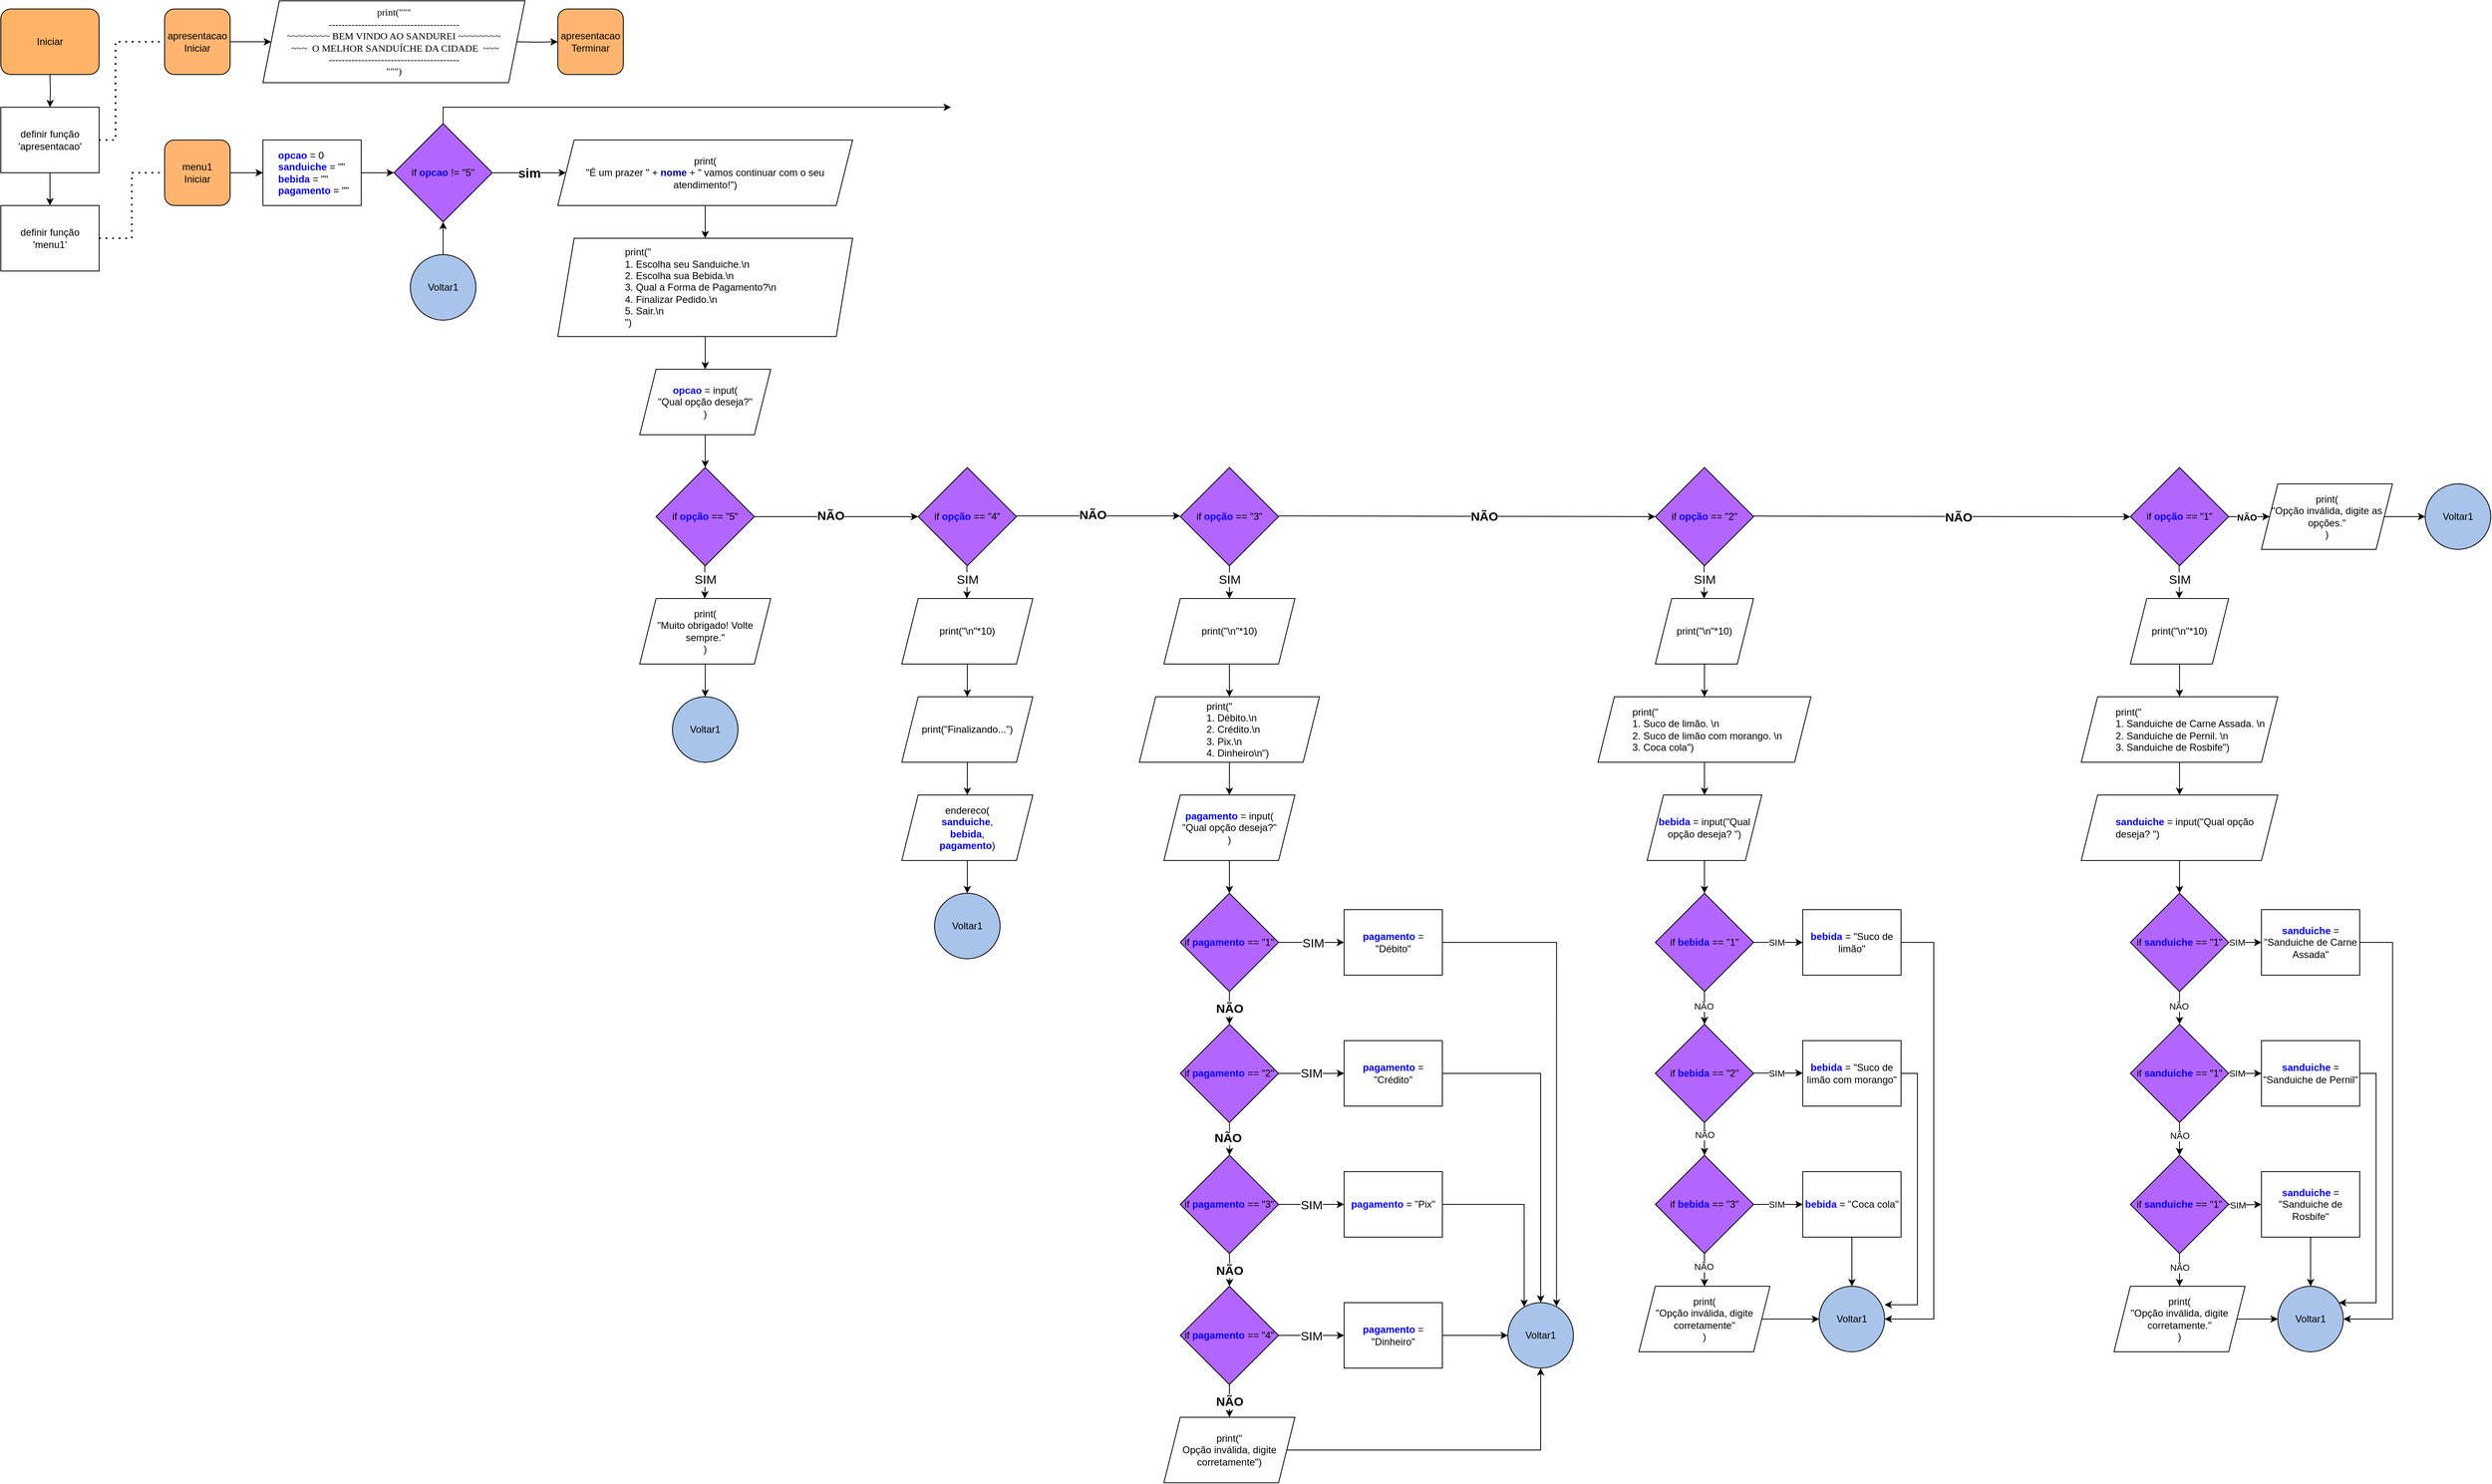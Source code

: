 <mxfile version="21.8.1" type="github">
  <diagram name="Página-1" id="Ty_5jwe1dmtdeJB90TqP">
    <mxGraphModel dx="563" dy="366" grid="1" gridSize="10" guides="1" tooltips="1" connect="1" arrows="1" fold="1" page="1" pageScale="1" pageWidth="827" pageHeight="1169" math="0" shadow="0">
      <root>
        <mxCell id="0" />
        <mxCell id="1" parent="0" />
        <mxCell id="QidJTkGzFkj9kZsT0gb2-4" style="edgeStyle=orthogonalEdgeStyle;rounded=0;orthogonalLoop=1;jettySize=auto;html=1;entryX=0.5;entryY=0;entryDx=0;entryDy=0;" parent="1" edge="1">
          <mxGeometry relative="1" as="geometry">
            <mxPoint x="140" y="120" as="sourcePoint" />
            <mxPoint x="140" y="160.0" as="targetPoint" />
          </mxGeometry>
        </mxCell>
        <mxCell id="QidJTkGzFkj9kZsT0gb2-6" value="Iniciar" style="rounded=1;whiteSpace=wrap;html=1;fillColor=#FFB366;" parent="1" vertex="1">
          <mxGeometry x="80" y="40" width="120" height="80" as="geometry" />
        </mxCell>
        <mxCell id="QidJTkGzFkj9kZsT0gb2-11" value="" style="edgeStyle=orthogonalEdgeStyle;rounded=0;orthogonalLoop=1;jettySize=auto;html=1;" parent="1" source="QidJTkGzFkj9kZsT0gb2-7" edge="1">
          <mxGeometry relative="1" as="geometry">
            <mxPoint x="140" y="280" as="targetPoint" />
          </mxGeometry>
        </mxCell>
        <mxCell id="QidJTkGzFkj9kZsT0gb2-7" value="&lt;div&gt;definir função&lt;/div&gt;&lt;div&gt;&#39;apresentacao&#39;&lt;br&gt;&lt;/div&gt;" style="rounded=0;whiteSpace=wrap;html=1;" parent="1" vertex="1">
          <mxGeometry x="80" y="160" width="120" height="80" as="geometry" />
        </mxCell>
        <mxCell id="QidJTkGzFkj9kZsT0gb2-15" value="" style="edgeStyle=orthogonalEdgeStyle;rounded=0;orthogonalLoop=1;jettySize=auto;html=1;entryX=0;entryY=0.5;entryDx=0;entryDy=0;" parent="1" source="QidJTkGzFkj9kZsT0gb2-12" target="QidJTkGzFkj9kZsT0gb2-16" edge="1">
          <mxGeometry relative="1" as="geometry">
            <mxPoint x="400" y="80" as="targetPoint" />
          </mxGeometry>
        </mxCell>
        <mxCell id="QidJTkGzFkj9kZsT0gb2-12" value="&lt;div&gt;apresentacao&lt;/div&gt;&lt;div&gt;Iniciar&lt;/div&gt;" style="whiteSpace=wrap;html=1;aspect=fixed;fillColor=#FFB570;rounded=1;" parent="1" vertex="1">
          <mxGeometry x="280" y="40" width="80" height="80" as="geometry" />
        </mxCell>
        <mxCell id="QidJTkGzFkj9kZsT0gb2-13" value="&lt;div&gt;apresentacao&lt;/div&gt;&lt;div&gt;Terminar&lt;br&gt;&lt;/div&gt;" style="whiteSpace=wrap;html=1;aspect=fixed;fillColor=#FFB570;rounded=1;" parent="1" vertex="1">
          <mxGeometry x="760" y="40" width="80" height="80" as="geometry" />
        </mxCell>
        <mxCell id="QidJTkGzFkj9kZsT0gb2-16" value="&lt;div style=&quot;&quot;&gt;&lt;span style=&quot;font-family: Consolas; background-color: initial;&quot;&gt;print(&quot;&quot;&quot;&lt;/span&gt;&lt;/div&gt;&lt;div style=&quot;&quot;&gt;&lt;span style=&quot;font-family: Consolas; background-color: initial;&quot;&gt;----------------------------------------&lt;/span&gt;&lt;br&gt;&lt;/div&gt;&lt;div style=&quot;&quot;&gt;&lt;font face=&quot;Consolas&quot;&gt;~~~~~~~~ BEM VINDO AO SANDUREI ~~~~~~~~&lt;/font&gt;&lt;/div&gt;&lt;div style=&quot;&quot;&gt;&lt;font face=&quot;Consolas&quot;&gt;&amp;nbsp;~~~&amp;nbsp; O MELHOR SANDUÍCHE DA CIDADE&amp;nbsp; ~~~&lt;/font&gt;&lt;/div&gt;&lt;div style=&quot;&quot;&gt;&lt;font face=&quot;Consolas&quot;&gt;----------------------------------------&lt;/font&gt;&lt;/div&gt;&lt;div style=&quot;&quot;&gt;&lt;font face=&quot;Consolas&quot;&gt;&quot;&quot;&quot;)&lt;/font&gt;&lt;/div&gt;" style="shape=parallelogram;perimeter=parallelogramPerimeter;whiteSpace=wrap;html=1;fixedSize=1;align=center;" parent="1" vertex="1">
          <mxGeometry x="400" y="30" width="320" height="100" as="geometry" />
        </mxCell>
        <mxCell id="QidJTkGzFkj9kZsT0gb2-26" value="" style="edgeStyle=orthogonalEdgeStyle;rounded=0;orthogonalLoop=1;jettySize=auto;html=1;" parent="1" target="QidJTkGzFkj9kZsT0gb2-13" edge="1">
          <mxGeometry relative="1" as="geometry">
            <mxPoint x="709.5" y="80" as="sourcePoint" />
          </mxGeometry>
        </mxCell>
        <mxCell id="QidJTkGzFkj9kZsT0gb2-27" value="" style="endArrow=none;dashed=1;html=1;dashPattern=1 3;strokeWidth=2;rounded=0;exitX=1;exitY=0.5;exitDx=0;exitDy=0;entryX=0;entryY=0.5;entryDx=0;entryDy=0;" parent="1" source="QidJTkGzFkj9kZsT0gb2-7" target="QidJTkGzFkj9kZsT0gb2-12" edge="1">
          <mxGeometry width="50" height="50" relative="1" as="geometry">
            <mxPoint x="280" y="370" as="sourcePoint" />
            <mxPoint x="240" y="80" as="targetPoint" />
            <Array as="points">
              <mxPoint x="220" y="200" />
              <mxPoint x="220" y="80" />
            </Array>
          </mxGeometry>
        </mxCell>
        <mxCell id="QidJTkGzFkj9kZsT0gb2-28" value="&lt;div&gt;definir função&lt;/div&gt;&lt;div&gt;&#39;menu1&#39;&lt;br&gt;&lt;/div&gt;" style="rounded=0;whiteSpace=wrap;html=1;" parent="1" vertex="1">
          <mxGeometry x="80" y="280" width="120" height="80" as="geometry" />
        </mxCell>
        <mxCell id="QidJTkGzFkj9kZsT0gb2-34" value="" style="edgeStyle=orthogonalEdgeStyle;rounded=0;orthogonalLoop=1;jettySize=auto;html=1;" parent="1" source="QidJTkGzFkj9kZsT0gb2-29" target="QidJTkGzFkj9kZsT0gb2-33" edge="1">
          <mxGeometry relative="1" as="geometry" />
        </mxCell>
        <mxCell id="QidJTkGzFkj9kZsT0gb2-29" value="&lt;div&gt;menu1&lt;/div&gt;&lt;div&gt;Iniciar&lt;/div&gt;" style="whiteSpace=wrap;html=1;aspect=fixed;fillColor=#FFB570;rounded=1;" parent="1" vertex="1">
          <mxGeometry x="280" y="200" width="80" height="80" as="geometry" />
        </mxCell>
        <mxCell id="QidJTkGzFkj9kZsT0gb2-32" value="" style="endArrow=none;dashed=1;html=1;dashPattern=1 3;strokeWidth=2;rounded=0;exitX=1;exitY=0.5;exitDx=0;exitDy=0;entryX=0;entryY=0.5;entryDx=0;entryDy=0;" parent="1" source="QidJTkGzFkj9kZsT0gb2-28" target="QidJTkGzFkj9kZsT0gb2-29" edge="1">
          <mxGeometry width="50" height="50" relative="1" as="geometry">
            <mxPoint x="270" y="290" as="sourcePoint" />
            <mxPoint x="320" y="240" as="targetPoint" />
            <Array as="points">
              <mxPoint x="240" y="320" />
              <mxPoint x="240" y="240" />
            </Array>
          </mxGeometry>
        </mxCell>
        <mxCell id="QidJTkGzFkj9kZsT0gb2-36" value="" style="edgeStyle=orthogonalEdgeStyle;rounded=0;orthogonalLoop=1;jettySize=auto;html=1;" parent="1" source="QidJTkGzFkj9kZsT0gb2-33" edge="1">
          <mxGeometry relative="1" as="geometry">
            <mxPoint x="560" y="240" as="targetPoint" />
          </mxGeometry>
        </mxCell>
        <mxCell id="QidJTkGzFkj9kZsT0gb2-33" value="&lt;font color=&quot;#0000ff&quot;&gt;&lt;b&gt;&amp;nbsp; &amp;nbsp; &amp;nbsp;opcao&lt;/b&gt;&lt;/font&gt; = 0&lt;br&gt;&lt;font style=&quot;&quot; color=&quot;#0000ff&quot;&gt;&lt;b&gt;&amp;nbsp; &amp;nbsp; &amp;nbsp;sanduiche&lt;/b&gt;&amp;nbsp;&lt;/font&gt;= &quot;&quot;&lt;br&gt;&lt;b style=&quot;border-color: var(--border-color); color: rgb(0, 0, 255);&quot;&gt;&amp;nbsp; &amp;nbsp; &amp;nbsp;bebida&amp;nbsp;&lt;/b&gt;= &quot;&quot;&lt;br&gt;&lt;b style=&quot;color: rgb(0, 0, 255);&quot;&gt;&amp;nbsp; &amp;nbsp; &amp;nbsp;pagamento &lt;/b&gt;= &quot;&quot;" style="rounded=0;whiteSpace=wrap;html=1;align=left;" parent="1" vertex="1">
          <mxGeometry x="400" y="200" width="120" height="80" as="geometry" />
        </mxCell>
        <mxCell id="QidJTkGzFkj9kZsT0gb2-39" value="&lt;b&gt;&lt;font style=&quot;font-size: 16px;&quot;&gt;sim&lt;/font&gt;&lt;/b&gt;" style="edgeStyle=orthogonalEdgeStyle;rounded=0;orthogonalLoop=1;jettySize=auto;html=1;entryX=0;entryY=0.5;entryDx=0;entryDy=0;" parent="1" source="QidJTkGzFkj9kZsT0gb2-37" target="QidJTkGzFkj9kZsT0gb2-40" edge="1">
          <mxGeometry relative="1" as="geometry">
            <mxPoint x="720" y="240" as="targetPoint" />
          </mxGeometry>
        </mxCell>
        <mxCell id="QcSg8V3mkvweQBUS3Sfb-9" style="edgeStyle=orthogonalEdgeStyle;rounded=0;orthogonalLoop=1;jettySize=auto;html=1;" edge="1" parent="1" source="QidJTkGzFkj9kZsT0gb2-37">
          <mxGeometry relative="1" as="geometry">
            <mxPoint x="1240" y="160" as="targetPoint" />
            <Array as="points">
              <mxPoint x="620" y="160" />
            </Array>
          </mxGeometry>
        </mxCell>
        <mxCell id="QidJTkGzFkj9kZsT0gb2-37" value="if&amp;nbsp;&lt;font color=&quot;#0000ff&quot;&gt;&lt;b&gt;opcao&lt;/b&gt;&lt;/font&gt; != &quot;5&quot;" style="rhombus;whiteSpace=wrap;html=1;fillColor=#B266FF;strokeColor=#000000;" parent="1" vertex="1">
          <mxGeometry x="560" y="180" width="120" height="120" as="geometry" />
        </mxCell>
        <mxCell id="NueicxOGYSRS9VP726fo-2" value="" style="edgeStyle=orthogonalEdgeStyle;rounded=0;orthogonalLoop=1;jettySize=auto;html=1;" parent="1" source="QidJTkGzFkj9kZsT0gb2-40" target="NueicxOGYSRS9VP726fo-1" edge="1">
          <mxGeometry relative="1" as="geometry">
            <Array as="points">
              <mxPoint x="940" y="300" />
              <mxPoint x="940" y="300" />
            </Array>
          </mxGeometry>
        </mxCell>
        <mxCell id="QidJTkGzFkj9kZsT0gb2-40" value="&lt;div&gt;print(&lt;/div&gt;&lt;div&gt;&lt;span style=&quot;background-color: initial;&quot;&gt;&quot;É um prazer &quot; + &lt;/span&gt;&lt;font style=&quot;background-color: initial;&quot; color=&quot;#000099&quot;&gt;&lt;b&gt;nome&lt;/b&gt;&lt;/font&gt;&lt;span style=&quot;background-color: initial;&quot;&gt; + &quot; vamos continuar com o seu atendimento!&quot;)&lt;/span&gt;&lt;/div&gt;" style="rounded=0;whiteSpace=wrap;html=1;shape=parallelogram;perimeter=parallelogramPerimeter;fixedSize=1;" parent="1" vertex="1">
          <mxGeometry x="760" y="200" width="360" height="80" as="geometry" />
        </mxCell>
        <mxCell id="NueicxOGYSRS9VP726fo-7" value="" style="edgeStyle=orthogonalEdgeStyle;rounded=0;orthogonalLoop=1;jettySize=auto;html=1;entryX=0.5;entryY=0;entryDx=0;entryDy=0;" parent="1" source="NueicxOGYSRS9VP726fo-1" target="NueicxOGYSRS9VP726fo-4" edge="1">
          <mxGeometry relative="1" as="geometry">
            <mxPoint x="940.0" y="480" as="targetPoint" />
            <Array as="points">
              <mxPoint x="940" y="470" />
              <mxPoint x="940" y="470" />
            </Array>
          </mxGeometry>
        </mxCell>
        <mxCell id="NueicxOGYSRS9VP726fo-1" value="&lt;blockquote style=&quot;margin: 0 0 0 40px; border: none; padding: 0px;&quot;&gt;&lt;blockquote style=&quot;margin: 0 0 0 40px; border: none; padding: 0px;&quot;&gt;print(&quot;&lt;/blockquote&gt;&lt;blockquote style=&quot;margin: 0 0 0 40px; border: none; padding: 0px;&quot;&gt;&lt;div style=&quot;&quot;&gt;&lt;span style=&quot;background-color: initial;&quot;&gt;1. Escolha seu Sanduiche.\n&lt;/span&gt;&lt;/div&gt;&lt;/blockquote&gt;&lt;blockquote style=&quot;margin: 0 0 0 40px; border: none; padding: 0px;&quot;&gt;&lt;div style=&quot;&quot;&gt;&lt;span style=&quot;background-color: initial;&quot;&gt;2. Escolha sua Bebida.\n&lt;/span&gt;&lt;/div&gt;&lt;/blockquote&gt;&lt;blockquote style=&quot;margin: 0 0 0 40px; border: none; padding: 0px;&quot;&gt;&lt;div style=&quot;&quot;&gt;&lt;span style=&quot;background-color: initial;&quot;&gt;3. Qual a Forma de Pagamento?\n&lt;/span&gt;&lt;/div&gt;&lt;/blockquote&gt;&lt;blockquote style=&quot;margin: 0 0 0 40px; border: none; padding: 0px;&quot;&gt;&lt;div style=&quot;&quot;&gt;&lt;span style=&quot;background-color: initial;&quot;&gt;4. Finalizar Pedido.\n&lt;/span&gt;&lt;/div&gt;&lt;/blockquote&gt;&lt;blockquote style=&quot;margin: 0 0 0 40px; border: none; padding: 0px;&quot;&gt;&lt;div style=&quot;&quot;&gt;&lt;span style=&quot;background-color: initial;&quot;&gt;5. Sair.\n&lt;/span&gt;&lt;/div&gt;&lt;/blockquote&gt;&lt;blockquote style=&quot;margin: 0 0 0 40px; border: none; padding: 0px;&quot;&gt;&lt;div style=&quot;&quot;&gt;&lt;span style=&quot;background-color: initial;&quot;&gt;&quot;)&lt;/span&gt;&lt;/div&gt;&lt;/blockquote&gt;&lt;/blockquote&gt;" style="shape=parallelogram;perimeter=parallelogramPerimeter;whiteSpace=wrap;html=1;fixedSize=1;align=left;" parent="1" vertex="1">
          <mxGeometry x="760" y="320" width="360" height="120" as="geometry" />
        </mxCell>
        <mxCell id="NueicxOGYSRS9VP726fo-3" style="edgeStyle=orthogonalEdgeStyle;rounded=0;orthogonalLoop=1;jettySize=auto;html=1;exitX=0.5;exitY=1;exitDx=0;exitDy=0;" parent="1" source="NueicxOGYSRS9VP726fo-1" target="NueicxOGYSRS9VP726fo-1" edge="1">
          <mxGeometry relative="1" as="geometry" />
        </mxCell>
        <mxCell id="NueicxOGYSRS9VP726fo-11" value="" style="edgeStyle=orthogonalEdgeStyle;rounded=0;orthogonalLoop=1;jettySize=auto;html=1;" parent="1" source="NueicxOGYSRS9VP726fo-4" target="NueicxOGYSRS9VP726fo-10" edge="1">
          <mxGeometry relative="1" as="geometry" />
        </mxCell>
        <mxCell id="NueicxOGYSRS9VP726fo-4" value="&lt;b style=&quot;&quot;&gt;&lt;font color=&quot;#0000ff&quot;&gt;opcao&amp;nbsp;&lt;/font&gt;&lt;/b&gt;= input(&lt;br&gt;&quot;Qual opção deseja?&quot;&lt;br&gt;)" style="shape=parallelogram;perimeter=parallelogramPerimeter;whiteSpace=wrap;html=1;fixedSize=1;" parent="1" vertex="1">
          <mxGeometry x="860" y="480" width="160" height="80" as="geometry" />
        </mxCell>
        <mxCell id="NueicxOGYSRS9VP726fo-22" value="" style="edgeStyle=orthogonalEdgeStyle;rounded=0;orthogonalLoop=1;jettySize=auto;html=1;" parent="1" source="NueicxOGYSRS9VP726fo-10" target="NueicxOGYSRS9VP726fo-21" edge="1">
          <mxGeometry relative="1" as="geometry" />
        </mxCell>
        <mxCell id="NueicxOGYSRS9VP726fo-23" value="&lt;b&gt;&lt;font style=&quot;font-size: 15px;&quot;&gt;NÃO&lt;/font&gt;&lt;/b&gt;" style="edgeLabel;html=1;align=center;verticalAlign=middle;resizable=0;points=[];" parent="NueicxOGYSRS9VP726fo-22" vertex="1" connectable="0">
          <mxGeometry x="-0.072" y="2" relative="1" as="geometry">
            <mxPoint as="offset" />
          </mxGeometry>
        </mxCell>
        <mxCell id="NueicxOGYSRS9VP726fo-10" value="if &lt;b&gt;&lt;font color=&quot;#0000ff&quot;&gt;opção&lt;/font&gt;&lt;/b&gt; == &quot;5&quot;" style="rhombus;whiteSpace=wrap;html=1;fillColor=#B266FF;strokeColor=#000000;" parent="1" vertex="1">
          <mxGeometry x="880" y="600" width="120" height="120" as="geometry" />
        </mxCell>
        <mxCell id="QcSg8V3mkvweQBUS3Sfb-6" value="" style="edgeStyle=orthogonalEdgeStyle;rounded=0;orthogonalLoop=1;jettySize=auto;html=1;" edge="1" parent="1" source="NueicxOGYSRS9VP726fo-13">
          <mxGeometry relative="1" as="geometry">
            <mxPoint x="940" y="880" as="targetPoint" />
          </mxGeometry>
        </mxCell>
        <mxCell id="NueicxOGYSRS9VP726fo-13" value="print(&lt;br&gt;&quot;Muito obrigado! Volte sempre.&quot;&lt;br&gt;)" style="shape=parallelogram;perimeter=parallelogramPerimeter;whiteSpace=wrap;html=1;fixedSize=1;" parent="1" vertex="1">
          <mxGeometry x="860" y="760" width="160" height="80" as="geometry" />
        </mxCell>
        <mxCell id="NueicxOGYSRS9VP726fo-21" value="if &lt;b&gt;&lt;font color=&quot;#0000ff&quot;&gt;opção&lt;/font&gt;&lt;/b&gt; == &quot;4&quot;" style="rhombus;whiteSpace=wrap;html=1;fillColor=#B266FF;strokeColor=#000000;" parent="1" vertex="1">
          <mxGeometry x="1200" y="600" width="120" height="120" as="geometry" />
        </mxCell>
        <mxCell id="NueicxOGYSRS9VP726fo-28" value="" style="edgeStyle=orthogonalEdgeStyle;rounded=0;orthogonalLoop=1;jettySize=auto;html=1;" parent="1" source="NueicxOGYSRS9VP726fo-25" target="NueicxOGYSRS9VP726fo-27" edge="1">
          <mxGeometry relative="1" as="geometry" />
        </mxCell>
        <mxCell id="NueicxOGYSRS9VP726fo-25" value="print(&quot;\n&quot;*10)" style="shape=parallelogram;perimeter=parallelogramPerimeter;whiteSpace=wrap;html=1;fixedSize=1;" parent="1" vertex="1">
          <mxGeometry x="1180" y="760" width="160" height="80" as="geometry" />
        </mxCell>
        <mxCell id="NueicxOGYSRS9VP726fo-30" value="" style="edgeStyle=orthogonalEdgeStyle;rounded=0;orthogonalLoop=1;jettySize=auto;html=1;" parent="1" source="NueicxOGYSRS9VP726fo-27" target="NueicxOGYSRS9VP726fo-29" edge="1">
          <mxGeometry relative="1" as="geometry" />
        </mxCell>
        <mxCell id="NueicxOGYSRS9VP726fo-27" value="print(&quot;Finalizando...&quot;)" style="shape=parallelogram;perimeter=parallelogramPerimeter;whiteSpace=wrap;html=1;fixedSize=1;" parent="1" vertex="1">
          <mxGeometry x="1180" y="880" width="160" height="80" as="geometry" />
        </mxCell>
        <mxCell id="QcSg8V3mkvweQBUS3Sfb-10" value="" style="edgeStyle=orthogonalEdgeStyle;rounded=0;orthogonalLoop=1;jettySize=auto;html=1;" edge="1" parent="1" source="NueicxOGYSRS9VP726fo-29" target="QcSg8V3mkvweQBUS3Sfb-8">
          <mxGeometry relative="1" as="geometry" />
        </mxCell>
        <mxCell id="NueicxOGYSRS9VP726fo-29" value="endereco(&lt;br&gt;&lt;b&gt;&lt;font color=&quot;#0000ff&quot;&gt;sanduiche&lt;/font&gt;&lt;/b&gt;,&lt;br&gt;&lt;b&gt;&lt;font color=&quot;#0000ff&quot;&gt;bebida&lt;/font&gt;&lt;/b&gt;,&lt;br&gt;&lt;b&gt;&lt;font color=&quot;#0000ff&quot;&gt;pagamento&lt;/font&gt;&lt;/b&gt;)" style="shape=parallelogram;perimeter=parallelogramPerimeter;whiteSpace=wrap;html=1;fixedSize=1;" parent="1" vertex="1">
          <mxGeometry x="1180" y="1000" width="160" height="80" as="geometry" />
        </mxCell>
        <mxCell id="NueicxOGYSRS9VP726fo-34" value="" style="edgeStyle=orthogonalEdgeStyle;rounded=0;orthogonalLoop=1;jettySize=auto;html=1;" parent="1" edge="1">
          <mxGeometry relative="1" as="geometry">
            <mxPoint x="1320" y="659.09" as="sourcePoint" />
            <mxPoint x="1520" y="659.09" as="targetPoint" />
          </mxGeometry>
        </mxCell>
        <mxCell id="NueicxOGYSRS9VP726fo-35" value="&lt;b&gt;&lt;font style=&quot;font-size: 15px;&quot;&gt;NÃO&lt;/font&gt;&lt;/b&gt;" style="edgeLabel;html=1;align=center;verticalAlign=middle;resizable=0;points=[];" parent="NueicxOGYSRS9VP726fo-34" vertex="1" connectable="0">
          <mxGeometry x="-0.072" y="2" relative="1" as="geometry">
            <mxPoint as="offset" />
          </mxGeometry>
        </mxCell>
        <mxCell id="NueicxOGYSRS9VP726fo-36" value="" style="edgeStyle=orthogonalEdgeStyle;rounded=0;orthogonalLoop=1;jettySize=auto;html=1;" parent="1" source="NueicxOGYSRS9VP726fo-38" edge="1">
          <mxGeometry relative="1" as="geometry">
            <mxPoint x="1580" y="760" as="targetPoint" />
          </mxGeometry>
        </mxCell>
        <mxCell id="NueicxOGYSRS9VP726fo-37" value="&lt;font style=&quot;font-size: 15px;&quot;&gt;&lt;span&gt;SIM&lt;/span&gt;&lt;/font&gt;" style="edgeLabel;html=1;align=center;verticalAlign=middle;resizable=0;points=[];fontStyle=0" parent="NueicxOGYSRS9VP726fo-36" vertex="1" connectable="0">
          <mxGeometry x="-0.242" y="-1" relative="1" as="geometry">
            <mxPoint x="1" as="offset" />
          </mxGeometry>
        </mxCell>
        <mxCell id="NueicxOGYSRS9VP726fo-38" value="if &lt;font color=&quot;#0000ff&quot;&gt;&lt;b&gt;opção&lt;/b&gt;&lt;/font&gt; == &quot;3&quot;" style="rhombus;whiteSpace=wrap;html=1;fillColor=#B266FF;strokeColor=#000000;" parent="1" vertex="1">
          <mxGeometry x="1520" y="600" width="120" height="120" as="geometry" />
        </mxCell>
        <mxCell id="NueicxOGYSRS9VP726fo-39" value="" style="edgeStyle=orthogonalEdgeStyle;rounded=0;orthogonalLoop=1;jettySize=auto;html=1;entryX=0;entryY=0.5;entryDx=0;entryDy=0;strokeColor=default;labelBackgroundColor=#FFFFFF;" parent="1" edge="1" target="QcSg8V3mkvweQBUS3Sfb-17">
          <mxGeometry relative="1" as="geometry">
            <mxPoint x="1640" y="659.09" as="sourcePoint" />
            <mxPoint x="1840" y="659.09" as="targetPoint" />
          </mxGeometry>
        </mxCell>
        <mxCell id="QcSg8V3mkvweQBUS3Sfb-98" value="&lt;b&gt;&lt;font style=&quot;font-size: 15px;&quot;&gt;NÃO&lt;/font&gt;&lt;/b&gt;" style="edgeLabel;html=1;align=center;verticalAlign=middle;resizable=0;points=[];" vertex="1" connectable="0" parent="NueicxOGYSRS9VP726fo-39">
          <mxGeometry x="0.09" y="1" relative="1" as="geometry">
            <mxPoint as="offset" />
          </mxGeometry>
        </mxCell>
        <mxCell id="NueicxOGYSRS9VP726fo-43" value="" style="edgeStyle=orthogonalEdgeStyle;rounded=0;orthogonalLoop=1;jettySize=auto;html=1;" parent="1" source="NueicxOGYSRS9VP726fo-41" target="NueicxOGYSRS9VP726fo-42" edge="1">
          <mxGeometry relative="1" as="geometry" />
        </mxCell>
        <mxCell id="NueicxOGYSRS9VP726fo-41" value="print(&quot;\n&quot;*10)" style="shape=parallelogram;perimeter=parallelogramPerimeter;whiteSpace=wrap;html=1;fixedSize=1;" parent="1" vertex="1">
          <mxGeometry x="1500" y="760" width="160" height="80" as="geometry" />
        </mxCell>
        <mxCell id="NueicxOGYSRS9VP726fo-45" value="" style="edgeStyle=orthogonalEdgeStyle;rounded=0;orthogonalLoop=1;jettySize=auto;html=1;" parent="1" source="NueicxOGYSRS9VP726fo-42" edge="1">
          <mxGeometry relative="1" as="geometry">
            <mxPoint x="1580" y="1000" as="targetPoint" />
          </mxGeometry>
        </mxCell>
        <mxCell id="NueicxOGYSRS9VP726fo-42" value="&lt;blockquote style=&quot;margin: 0 0 0 40px; border: none; padding: 0px;&quot;&gt;&lt;blockquote style=&quot;margin: 0 0 0 40px; border: none; padding: 0px;&quot;&gt;print(&quot;&lt;/blockquote&gt;&lt;blockquote style=&quot;margin: 0 0 0 40px; border: none; padding: 0px;&quot;&gt;&lt;div style=&quot;&quot;&gt;&lt;span style=&quot;background-color: initial;&quot;&gt;1. Débito.\n&lt;/span&gt;&lt;/div&gt;&lt;/blockquote&gt;&lt;blockquote style=&quot;margin: 0 0 0 40px; border: none; padding: 0px;&quot;&gt;&lt;div style=&quot;&quot;&gt;&lt;span style=&quot;background-color: initial;&quot;&gt;2. Crédito.\n&lt;/span&gt;&lt;/div&gt;&lt;/blockquote&gt;&lt;blockquote style=&quot;margin: 0 0 0 40px; border: none; padding: 0px;&quot;&gt;&lt;div style=&quot;&quot;&gt;&lt;span style=&quot;background-color: initial;&quot;&gt;3. Pix.\n&lt;/span&gt;&lt;/div&gt;&lt;/blockquote&gt;&lt;blockquote style=&quot;margin: 0 0 0 40px; border: none; padding: 0px;&quot;&gt;&lt;div style=&quot;&quot;&gt;&lt;span style=&quot;background-color: initial;&quot;&gt;4. Dinheiro\n&lt;/span&gt;&lt;span style=&quot;background-color: initial;&quot;&gt;&quot;)&lt;/span&gt;&lt;/div&gt;&lt;/blockquote&gt;&lt;/blockquote&gt;" style="shape=parallelogram;perimeter=parallelogramPerimeter;whiteSpace=wrap;html=1;fixedSize=1;align=left;" parent="1" vertex="1">
          <mxGeometry x="1470" y="880" width="220" height="80" as="geometry" />
        </mxCell>
        <mxCell id="NueicxOGYSRS9VP726fo-49" value="" style="edgeStyle=orthogonalEdgeStyle;rounded=0;orthogonalLoop=1;jettySize=auto;html=1;" parent="1" source="NueicxOGYSRS9VP726fo-47" target="NueicxOGYSRS9VP726fo-48" edge="1">
          <mxGeometry relative="1" as="geometry" />
        </mxCell>
        <mxCell id="NueicxOGYSRS9VP726fo-47" value="&lt;font style=&quot;font-weight: bold;&quot; color=&quot;#0000ff&quot;&gt;pagamento &lt;/font&gt;= input(&lt;br&gt;&quot;Qual opção deseja?&quot;&lt;br&gt;)" style="shape=parallelogram;perimeter=parallelogramPerimeter;whiteSpace=wrap;html=1;fixedSize=1;" parent="1" vertex="1">
          <mxGeometry x="1500" y="1000" width="160" height="80" as="geometry" />
        </mxCell>
        <mxCell id="NueicxOGYSRS9VP726fo-51" value="" style="edgeStyle=orthogonalEdgeStyle;rounded=0;orthogonalLoop=1;jettySize=auto;html=1;" parent="1" source="NueicxOGYSRS9VP726fo-48" target="NueicxOGYSRS9VP726fo-50" edge="1">
          <mxGeometry relative="1" as="geometry" />
        </mxCell>
        <mxCell id="NueicxOGYSRS9VP726fo-79" value="&lt;font style=&quot;font-size: 15px;&quot;&gt;SIM&lt;/font&gt;" style="edgeLabel;html=1;align=center;verticalAlign=middle;resizable=0;points=[];" parent="NueicxOGYSRS9VP726fo-51" vertex="1" connectable="0">
          <mxGeometry x="0.063" relative="1" as="geometry">
            <mxPoint x="-1" as="offset" />
          </mxGeometry>
        </mxCell>
        <mxCell id="NueicxOGYSRS9VP726fo-54" value="" style="edgeStyle=orthogonalEdgeStyle;rounded=0;orthogonalLoop=1;jettySize=auto;html=1;" parent="1" source="NueicxOGYSRS9VP726fo-48" target="NueicxOGYSRS9VP726fo-53" edge="1">
          <mxGeometry relative="1" as="geometry" />
        </mxCell>
        <mxCell id="NueicxOGYSRS9VP726fo-48" value="if&amp;nbsp;&lt;font style=&quot;font-weight: bold;&quot; color=&quot;#0000ff&quot;&gt;pagamento &lt;/font&gt;== &quot;1&quot;" style="rhombus;whiteSpace=wrap;html=1;fillColor=#B266FF;strokeColor=#000000;" parent="1" vertex="1">
          <mxGeometry x="1520" y="1120" width="120" height="120" as="geometry" />
        </mxCell>
        <mxCell id="NueicxOGYSRS9VP726fo-50" value="&lt;font style=&quot;border-color: var(--border-color); font-weight: bold;&quot; color=&quot;#0000ff&quot;&gt;pagamento&amp;nbsp;&lt;/font&gt;= &quot;Débito&quot;" style="rounded=0;whiteSpace=wrap;html=1;" parent="1" vertex="1">
          <mxGeometry x="1720" y="1140" width="120" height="80" as="geometry" />
        </mxCell>
        <mxCell id="NueicxOGYSRS9VP726fo-53" value="if&amp;nbsp;&lt;font style=&quot;font-weight: bold;&quot; color=&quot;#0000ff&quot;&gt;pagamento &lt;/font&gt;== &quot;2&quot;" style="rhombus;whiteSpace=wrap;html=1;fillColor=#B266FF;strokeColor=#000000;" parent="1" vertex="1">
          <mxGeometry x="1520" y="1280" width="120" height="120" as="geometry" />
        </mxCell>
        <mxCell id="NueicxOGYSRS9VP726fo-56" value="" style="edgeStyle=orthogonalEdgeStyle;rounded=0;orthogonalLoop=1;jettySize=auto;html=1;exitX=1;exitY=0.5;exitDx=0;exitDy=0;" parent="1" source="NueicxOGYSRS9VP726fo-53" edge="1">
          <mxGeometry relative="1" as="geometry">
            <mxPoint x="1640" y="1342" as="sourcePoint" />
            <mxPoint x="1720" y="1340" as="targetPoint" />
          </mxGeometry>
        </mxCell>
        <mxCell id="NueicxOGYSRS9VP726fo-81" value="&lt;font style=&quot;font-size: 15px;&quot;&gt;SIM&lt;/font&gt;" style="edgeLabel;html=1;align=center;verticalAlign=middle;resizable=0;points=[];" parent="NueicxOGYSRS9VP726fo-56" vertex="1" connectable="0">
          <mxGeometry x="-0.009" y="1" relative="1" as="geometry">
            <mxPoint x="-1" y="-1" as="offset" />
          </mxGeometry>
        </mxCell>
        <mxCell id="NueicxOGYSRS9VP726fo-58" value="" style="edgeStyle=orthogonalEdgeStyle;rounded=0;orthogonalLoop=1;jettySize=auto;html=1;" parent="1" target="NueicxOGYSRS9VP726fo-59" edge="1">
          <mxGeometry relative="1" as="geometry">
            <mxPoint x="1580" y="1400" as="sourcePoint" />
          </mxGeometry>
        </mxCell>
        <mxCell id="NueicxOGYSRS9VP726fo-59" value="if&amp;nbsp;&lt;font style=&quot;font-weight: bold;&quot; color=&quot;#0000ff&quot;&gt;pagamento &lt;/font&gt;== &quot;3&quot;" style="rhombus;whiteSpace=wrap;html=1;fillColor=#B266FF;strokeColor=#000000;" parent="1" vertex="1">
          <mxGeometry x="1520" y="1440" width="120" height="120" as="geometry" />
        </mxCell>
        <mxCell id="NueicxOGYSRS9VP726fo-60" value="" style="edgeStyle=orthogonalEdgeStyle;rounded=0;orthogonalLoop=1;jettySize=auto;html=1;exitX=1;exitY=0.5;exitDx=0;exitDy=0;" parent="1" source="NueicxOGYSRS9VP726fo-59" edge="1">
          <mxGeometry relative="1" as="geometry">
            <mxPoint x="1640" y="1502" as="sourcePoint" />
            <mxPoint x="1720" y="1500" as="targetPoint" />
          </mxGeometry>
        </mxCell>
        <mxCell id="NueicxOGYSRS9VP726fo-65" value="" style="edgeStyle=orthogonalEdgeStyle;rounded=0;orthogonalLoop=1;jettySize=auto;html=1;" parent="1" target="NueicxOGYSRS9VP726fo-66" edge="1">
          <mxGeometry relative="1" as="geometry">
            <mxPoint x="1580" y="1560" as="sourcePoint" />
          </mxGeometry>
        </mxCell>
        <mxCell id="NueicxOGYSRS9VP726fo-93" value="" style="edgeStyle=orthogonalEdgeStyle;rounded=0;orthogonalLoop=1;jettySize=auto;html=1;" parent="1" source="NueicxOGYSRS9VP726fo-66" target="NueicxOGYSRS9VP726fo-92" edge="1">
          <mxGeometry relative="1" as="geometry" />
        </mxCell>
        <mxCell id="NueicxOGYSRS9VP726fo-66" value="if&amp;nbsp;&lt;font style=&quot;font-weight: bold;&quot; color=&quot;#0000ff&quot;&gt;pagamento &lt;/font&gt;== &quot;4&quot;" style="rhombus;whiteSpace=wrap;html=1;fillColor=#B266FF;strokeColor=#000000;" parent="1" vertex="1">
          <mxGeometry x="1520" y="1600" width="120" height="120" as="geometry" />
        </mxCell>
        <mxCell id="NueicxOGYSRS9VP726fo-67" value="" style="edgeStyle=orthogonalEdgeStyle;rounded=0;orthogonalLoop=1;jettySize=auto;html=1;exitX=1;exitY=0.5;exitDx=0;exitDy=0;" parent="1" source="NueicxOGYSRS9VP726fo-66" edge="1">
          <mxGeometry relative="1" as="geometry">
            <mxPoint x="1640" y="1662" as="sourcePoint" />
            <mxPoint x="1720" y="1660" as="targetPoint" />
          </mxGeometry>
        </mxCell>
        <mxCell id="QcSg8V3mkvweQBUS3Sfb-14" style="edgeStyle=orthogonalEdgeStyle;rounded=0;orthogonalLoop=1;jettySize=auto;html=1;" edge="1" parent="1" source="NueicxOGYSRS9VP726fo-69" target="QcSg8V3mkvweQBUS3Sfb-11">
          <mxGeometry relative="1" as="geometry" />
        </mxCell>
        <mxCell id="NueicxOGYSRS9VP726fo-69" value="&lt;font style=&quot;border-color: var(--border-color); font-weight: bold;&quot; color=&quot;#0000ff&quot;&gt;pagamento&amp;nbsp;&lt;/font&gt;= &quot;Crédito&quot;" style="rounded=0;whiteSpace=wrap;html=1;" parent="1" vertex="1">
          <mxGeometry x="1720" y="1300" width="120" height="80" as="geometry" />
        </mxCell>
        <mxCell id="NueicxOGYSRS9VP726fo-70" value="&lt;font style=&quot;border-color: var(--border-color); font-weight: bold;&quot; color=&quot;#0000ff&quot;&gt;pagamento&amp;nbsp;&lt;/font&gt;= &quot;Pix&quot;" style="rounded=0;whiteSpace=wrap;html=1;" parent="1" vertex="1">
          <mxGeometry x="1720" y="1460" width="120" height="80" as="geometry" />
        </mxCell>
        <mxCell id="QcSg8V3mkvweQBUS3Sfb-12" value="" style="edgeStyle=orthogonalEdgeStyle;rounded=0;orthogonalLoop=1;jettySize=auto;html=1;" edge="1" parent="1" source="NueicxOGYSRS9VP726fo-71" target="QcSg8V3mkvweQBUS3Sfb-11">
          <mxGeometry relative="1" as="geometry" />
        </mxCell>
        <mxCell id="NueicxOGYSRS9VP726fo-71" value="&lt;font style=&quot;border-color: var(--border-color); font-weight: bold;&quot; color=&quot;#0000ff&quot;&gt;pagamento&amp;nbsp;&lt;/font&gt;= &quot;Dinheiro&quot;" style="rounded=0;whiteSpace=wrap;html=1;" parent="1" vertex="1">
          <mxGeometry x="1720" y="1620" width="120" height="80" as="geometry" />
        </mxCell>
        <mxCell id="NueicxOGYSRS9VP726fo-84" value="&lt;font style=&quot;font-size: 15px;&quot;&gt;SIM&lt;/font&gt;" style="edgeLabel;html=1;align=center;verticalAlign=middle;resizable=0;points=[];" parent="1" vertex="1" connectable="0">
          <mxGeometry x="1679.997" y="1500.0" as="geometry" />
        </mxCell>
        <mxCell id="NueicxOGYSRS9VP726fo-86" value="&lt;font style=&quot;font-size: 15px;&quot;&gt;SIM&lt;/font&gt;" style="edgeLabel;html=1;align=center;verticalAlign=middle;resizable=0;points=[];" parent="1" vertex="1" connectable="0">
          <mxGeometry x="1679.997" y="1660.0" as="geometry" />
        </mxCell>
        <mxCell id="NueicxOGYSRS9VP726fo-88" value="&lt;b&gt;&lt;font style=&quot;font-size: 15px;&quot;&gt;NÃO&lt;/font&gt;&lt;/b&gt;" style="edgeLabel;html=1;align=center;verticalAlign=middle;resizable=0;points=[];" parent="1" vertex="1" connectable="0">
          <mxGeometry x="1580.002" y="1260.0" as="geometry" />
        </mxCell>
        <mxCell id="NueicxOGYSRS9VP726fo-89" value="&lt;b&gt;&lt;font style=&quot;font-size: 15px;&quot;&gt;NÃO&lt;/font&gt;&lt;/b&gt;" style="edgeLabel;html=1;align=center;verticalAlign=middle;resizable=0;points=[];" parent="1" vertex="1" connectable="0">
          <mxGeometry x="1500.002" y="1300.0" as="geometry">
            <mxPoint x="78" y="118" as="offset" />
          </mxGeometry>
        </mxCell>
        <mxCell id="NueicxOGYSRS9VP726fo-90" value="&lt;b&gt;&lt;font style=&quot;font-size: 15px;&quot;&gt;NÃO&lt;/font&gt;&lt;/b&gt;" style="edgeLabel;html=1;align=center;verticalAlign=middle;resizable=0;points=[];" parent="1" vertex="1" connectable="0">
          <mxGeometry x="1580.002" y="1580.0" as="geometry" />
        </mxCell>
        <mxCell id="NueicxOGYSRS9VP726fo-91" value="&lt;b&gt;&lt;font style=&quot;font-size: 15px;&quot;&gt;NÃO&lt;/font&gt;&lt;/b&gt;" style="edgeLabel;html=1;align=center;verticalAlign=middle;resizable=0;points=[];" parent="1" vertex="1" connectable="0">
          <mxGeometry x="1580.002" y="1740.0" as="geometry" />
        </mxCell>
        <mxCell id="QcSg8V3mkvweQBUS3Sfb-16" style="edgeStyle=orthogonalEdgeStyle;rounded=0;orthogonalLoop=1;jettySize=auto;html=1;entryX=0.5;entryY=1;entryDx=0;entryDy=0;" edge="1" parent="1" source="NueicxOGYSRS9VP726fo-92" target="QcSg8V3mkvweQBUS3Sfb-11">
          <mxGeometry relative="1" as="geometry" />
        </mxCell>
        <mxCell id="NueicxOGYSRS9VP726fo-92" value="print(&quot;&lt;br&gt;Opção inválida, digite corretamente&quot;)" style="whiteSpace=wrap;html=1;fillColor=#FFFFFF;strokeColor=#000000;shape=parallelogram;perimeter=parallelogramPerimeter;fixedSize=1;" parent="1" vertex="1">
          <mxGeometry x="1500" y="1760" width="160" height="80" as="geometry" />
        </mxCell>
        <mxCell id="QcSg8V3mkvweQBUS3Sfb-5" value="" style="edgeStyle=orthogonalEdgeStyle;rounded=0;orthogonalLoop=1;jettySize=auto;html=1;" edge="1" parent="1" source="QcSg8V3mkvweQBUS3Sfb-3" target="QidJTkGzFkj9kZsT0gb2-37">
          <mxGeometry relative="1" as="geometry" />
        </mxCell>
        <mxCell id="QcSg8V3mkvweQBUS3Sfb-3" value="Voltar1" style="ellipse;whiteSpace=wrap;html=1;aspect=fixed;fillColor=#A9C4EB;strokeColor=#000000;" vertex="1" parent="1">
          <mxGeometry x="580" y="340" width="80" height="80" as="geometry" />
        </mxCell>
        <mxCell id="QcSg8V3mkvweQBUS3Sfb-7" value="Voltar1" style="ellipse;whiteSpace=wrap;html=1;aspect=fixed;fillColor=#A9C4EB;strokeColor=#000000;" vertex="1" parent="1">
          <mxGeometry x="900" y="880" width="80" height="80" as="geometry" />
        </mxCell>
        <mxCell id="QcSg8V3mkvweQBUS3Sfb-8" value="Voltar1" style="ellipse;whiteSpace=wrap;html=1;aspect=fixed;fillColor=#A9C4EB;strokeColor=#000000;" vertex="1" parent="1">
          <mxGeometry x="1220" y="1120" width="80" height="80" as="geometry" />
        </mxCell>
        <mxCell id="QcSg8V3mkvweQBUS3Sfb-11" value="Voltar1" style="ellipse;whiteSpace=wrap;html=1;aspect=fixed;fillColor=#A9C4EB;strokeColor=#000000;" vertex="1" parent="1">
          <mxGeometry x="1920" y="1620" width="80" height="80" as="geometry" />
        </mxCell>
        <mxCell id="QcSg8V3mkvweQBUS3Sfb-13" style="edgeStyle=orthogonalEdgeStyle;rounded=0;orthogonalLoop=1;jettySize=auto;html=1;entryX=0.248;entryY=0.065;entryDx=0;entryDy=0;entryPerimeter=0;" edge="1" parent="1" source="NueicxOGYSRS9VP726fo-70" target="QcSg8V3mkvweQBUS3Sfb-11">
          <mxGeometry relative="1" as="geometry">
            <mxPoint x="1940" y="1620" as="targetPoint" />
          </mxGeometry>
        </mxCell>
        <mxCell id="QcSg8V3mkvweQBUS3Sfb-15" style="edgeStyle=orthogonalEdgeStyle;rounded=0;orthogonalLoop=1;jettySize=auto;html=1;entryX=0.742;entryY=0.06;entryDx=0;entryDy=0;entryPerimeter=0;" edge="1" parent="1" source="NueicxOGYSRS9VP726fo-50" target="QcSg8V3mkvweQBUS3Sfb-11">
          <mxGeometry relative="1" as="geometry">
            <mxPoint x="1980" y="1620" as="targetPoint" />
          </mxGeometry>
        </mxCell>
        <mxCell id="QcSg8V3mkvweQBUS3Sfb-17" value="if &lt;b&gt;&lt;font color=&quot;#0000ff&quot;&gt;opção &lt;/font&gt;&lt;/b&gt;== &quot;2&quot;" style="rhombus;whiteSpace=wrap;html=1;fillColor=#B266FF;strokeColor=#000000;" vertex="1" parent="1">
          <mxGeometry x="2100" y="600" width="120" height="120" as="geometry" />
        </mxCell>
        <mxCell id="QcSg8V3mkvweQBUS3Sfb-21" value="" style="edgeStyle=orthogonalEdgeStyle;rounded=0;orthogonalLoop=1;jettySize=auto;html=1;" edge="1" parent="1" source="QcSg8V3mkvweQBUS3Sfb-18" target="QcSg8V3mkvweQBUS3Sfb-20">
          <mxGeometry relative="1" as="geometry" />
        </mxCell>
        <mxCell id="QcSg8V3mkvweQBUS3Sfb-18" value="print(&quot;\n&quot;*10)" style="rounded=0;whiteSpace=wrap;html=1;shape=parallelogram;perimeter=parallelogramPerimeter;fixedSize=1;" vertex="1" parent="1">
          <mxGeometry x="2100" y="760" width="120" height="80" as="geometry" />
        </mxCell>
        <mxCell id="QcSg8V3mkvweQBUS3Sfb-23" value="" style="edgeStyle=orthogonalEdgeStyle;rounded=0;orthogonalLoop=1;jettySize=auto;html=1;" edge="1" parent="1" source="QcSg8V3mkvweQBUS3Sfb-20" target="QcSg8V3mkvweQBUS3Sfb-22">
          <mxGeometry relative="1" as="geometry" />
        </mxCell>
        <mxCell id="QcSg8V3mkvweQBUS3Sfb-20" value="&lt;blockquote style=&quot;margin: 0 0 0 40px; border: none; padding: 0px;&quot;&gt;print(&quot;&lt;br&gt;1. Suco de limão. \n&lt;br&gt;2. Suco de limão com morango. \n&lt;br&gt;3. Coca cola&quot;)&lt;/blockquote&gt;" style="rounded=0;whiteSpace=wrap;html=1;shape=parallelogram;perimeter=parallelogramPerimeter;fixedSize=1;align=left;" vertex="1" parent="1">
          <mxGeometry x="2030" y="880" width="260" height="80" as="geometry" />
        </mxCell>
        <mxCell id="QcSg8V3mkvweQBUS3Sfb-31" value="" style="edgeStyle=orthogonalEdgeStyle;rounded=0;orthogonalLoop=1;jettySize=auto;html=1;" edge="1" parent="1" source="QcSg8V3mkvweQBUS3Sfb-22" target="QcSg8V3mkvweQBUS3Sfb-26">
          <mxGeometry relative="1" as="geometry" />
        </mxCell>
        <mxCell id="QcSg8V3mkvweQBUS3Sfb-22" value="&lt;b&gt;&lt;font color=&quot;#0000ff&quot;&gt;bebida&lt;/font&gt;&lt;/b&gt; = input(&quot;Qual opção deseja? &quot;)" style="rounded=0;whiteSpace=wrap;html=1;shape=parallelogram;perimeter=parallelogramPerimeter;fixedSize=1;" vertex="1" parent="1">
          <mxGeometry x="2090" y="1000" width="140" height="80" as="geometry" />
        </mxCell>
        <mxCell id="QcSg8V3mkvweQBUS3Sfb-28" value="" style="edgeStyle=orthogonalEdgeStyle;rounded=0;orthogonalLoop=1;jettySize=auto;html=1;" edge="1" parent="1" source="QcSg8V3mkvweQBUS3Sfb-26" target="QcSg8V3mkvweQBUS3Sfb-27">
          <mxGeometry relative="1" as="geometry" />
        </mxCell>
        <mxCell id="QcSg8V3mkvweQBUS3Sfb-30" value="SIM" style="edgeLabel;html=1;align=center;verticalAlign=middle;resizable=0;points=[];" vertex="1" connectable="0" parent="QcSg8V3mkvweQBUS3Sfb-28">
          <mxGeometry x="-0.091" relative="1" as="geometry">
            <mxPoint as="offset" />
          </mxGeometry>
        </mxCell>
        <mxCell id="QcSg8V3mkvweQBUS3Sfb-33" value="" style="edgeStyle=orthogonalEdgeStyle;rounded=0;orthogonalLoop=1;jettySize=auto;html=1;" edge="1" parent="1" source="QcSg8V3mkvweQBUS3Sfb-26" target="QcSg8V3mkvweQBUS3Sfb-32">
          <mxGeometry relative="1" as="geometry" />
        </mxCell>
        <mxCell id="QcSg8V3mkvweQBUS3Sfb-34" value="NÃO" style="edgeLabel;html=1;align=center;verticalAlign=middle;resizable=0;points=[];" vertex="1" connectable="0" parent="QcSg8V3mkvweQBUS3Sfb-33">
          <mxGeometry x="-0.135" y="-1" relative="1" as="geometry">
            <mxPoint as="offset" />
          </mxGeometry>
        </mxCell>
        <mxCell id="QcSg8V3mkvweQBUS3Sfb-26" value="if &lt;b&gt;&lt;font color=&quot;#0000ff&quot;&gt;bebida&amp;nbsp;&lt;/font&gt;&lt;/b&gt;== &quot;1&quot;" style="rhombus;whiteSpace=wrap;html=1;fillColor=#B266FF;strokeColor=#000000;" vertex="1" parent="1">
          <mxGeometry x="2100" y="1120" width="120" height="120" as="geometry" />
        </mxCell>
        <mxCell id="QcSg8V3mkvweQBUS3Sfb-52" style="edgeStyle=orthogonalEdgeStyle;rounded=0;orthogonalLoop=1;jettySize=auto;html=1;entryX=1;entryY=0.5;entryDx=0;entryDy=0;" edge="1" parent="1" source="QcSg8V3mkvweQBUS3Sfb-27" target="QcSg8V3mkvweQBUS3Sfb-51">
          <mxGeometry relative="1" as="geometry">
            <Array as="points">
              <mxPoint x="2440" y="1180" />
              <mxPoint x="2440" y="1640" />
            </Array>
          </mxGeometry>
        </mxCell>
        <mxCell id="QcSg8V3mkvweQBUS3Sfb-27" value="&lt;font style=&quot;&quot; color=&quot;#0000ff&quot;&gt;&lt;b&gt;bebida&lt;/b&gt;&amp;nbsp;&lt;/font&gt;= &quot;Suco de limão&quot;" style="whiteSpace=wrap;html=1;fillColor=#FFFFFF;strokeColor=#000000;" vertex="1" parent="1">
          <mxGeometry x="2280" y="1140" width="120" height="80" as="geometry" />
        </mxCell>
        <mxCell id="QcSg8V3mkvweQBUS3Sfb-36" value="" style="edgeStyle=orthogonalEdgeStyle;rounded=0;orthogonalLoop=1;jettySize=auto;html=1;" edge="1" parent="1" source="QcSg8V3mkvweQBUS3Sfb-32" target="QcSg8V3mkvweQBUS3Sfb-35">
          <mxGeometry relative="1" as="geometry" />
        </mxCell>
        <mxCell id="QcSg8V3mkvweQBUS3Sfb-48" value="NÃO" style="edgeLabel;html=1;align=center;verticalAlign=middle;resizable=0;points=[];" vertex="1" connectable="0" parent="QcSg8V3mkvweQBUS3Sfb-36">
          <mxGeometry x="-0.246" relative="1" as="geometry">
            <mxPoint as="offset" />
          </mxGeometry>
        </mxCell>
        <mxCell id="QcSg8V3mkvweQBUS3Sfb-32" value="if &lt;b&gt;&lt;font color=&quot;#0000ff&quot;&gt;bebida&amp;nbsp;&lt;/font&gt;&lt;/b&gt;== &quot;2&quot;" style="rhombus;whiteSpace=wrap;html=1;fillColor=#B266FF;strokeColor=#000000;" vertex="1" parent="1">
          <mxGeometry x="2100" y="1280" width="120" height="120" as="geometry" />
        </mxCell>
        <mxCell id="QcSg8V3mkvweQBUS3Sfb-38" value="" style="edgeStyle=orthogonalEdgeStyle;rounded=0;orthogonalLoop=1;jettySize=auto;html=1;" edge="1" parent="1" source="QcSg8V3mkvweQBUS3Sfb-35">
          <mxGeometry relative="1" as="geometry">
            <mxPoint x="2160" y="1600" as="targetPoint" />
            <Array as="points">
              <mxPoint x="2160" y="1590" />
              <mxPoint x="2160" y="1590" />
            </Array>
          </mxGeometry>
        </mxCell>
        <mxCell id="QcSg8V3mkvweQBUS3Sfb-49" value="NÃO" style="edgeLabel;html=1;align=center;verticalAlign=middle;resizable=0;points=[];" vertex="1" connectable="0" parent="QcSg8V3mkvweQBUS3Sfb-38">
          <mxGeometry x="-0.207" y="-1" relative="1" as="geometry">
            <mxPoint as="offset" />
          </mxGeometry>
        </mxCell>
        <mxCell id="QcSg8V3mkvweQBUS3Sfb-35" value="if &lt;b&gt;&lt;font color=&quot;#0000ff&quot;&gt;bebida&amp;nbsp;&lt;/font&gt;&lt;/b&gt;== &quot;3&quot;" style="rhombus;whiteSpace=wrap;html=1;fillColor=#B266FF;strokeColor=#000000;" vertex="1" parent="1">
          <mxGeometry x="2100" y="1440" width="120" height="120" as="geometry" />
        </mxCell>
        <mxCell id="QcSg8V3mkvweQBUS3Sfb-39" value="&lt;font style=&quot;&quot; color=&quot;#0000ff&quot;&gt;&lt;b&gt;bebida&lt;/b&gt;&amp;nbsp;&lt;/font&gt;= &quot;Suco de limão com morango&quot;" style="whiteSpace=wrap;html=1;fillColor=#FFFFFF;strokeColor=#000000;" vertex="1" parent="1">
          <mxGeometry x="2280" y="1300" width="120" height="80" as="geometry" />
        </mxCell>
        <mxCell id="QcSg8V3mkvweQBUS3Sfb-43" value="" style="edgeStyle=orthogonalEdgeStyle;rounded=0;orthogonalLoop=1;jettySize=auto;html=1;" edge="1" parent="1">
          <mxGeometry relative="1" as="geometry">
            <mxPoint x="2220" y="1339.68" as="sourcePoint" />
            <mxPoint x="2280" y="1339.68" as="targetPoint" />
          </mxGeometry>
        </mxCell>
        <mxCell id="QcSg8V3mkvweQBUS3Sfb-44" value="SIM" style="edgeLabel;html=1;align=center;verticalAlign=middle;resizable=0;points=[];" vertex="1" connectable="0" parent="QcSg8V3mkvweQBUS3Sfb-43">
          <mxGeometry x="-0.091" relative="1" as="geometry">
            <mxPoint as="offset" />
          </mxGeometry>
        </mxCell>
        <mxCell id="QcSg8V3mkvweQBUS3Sfb-54" value="" style="edgeStyle=orthogonalEdgeStyle;rounded=0;orthogonalLoop=1;jettySize=auto;html=1;" edge="1" parent="1" source="QcSg8V3mkvweQBUS3Sfb-45" target="QcSg8V3mkvweQBUS3Sfb-51">
          <mxGeometry relative="1" as="geometry" />
        </mxCell>
        <mxCell id="QcSg8V3mkvweQBUS3Sfb-45" value="&lt;font style=&quot;&quot; color=&quot;#0000ff&quot;&gt;&lt;b&gt;bebida&lt;/b&gt;&amp;nbsp;&lt;/font&gt;= &quot;Coca cola&quot;" style="whiteSpace=wrap;html=1;fillColor=#FFFFFF;strokeColor=#000000;" vertex="1" parent="1">
          <mxGeometry x="2280" y="1460" width="120" height="80" as="geometry" />
        </mxCell>
        <mxCell id="QcSg8V3mkvweQBUS3Sfb-46" value="" style="edgeStyle=orthogonalEdgeStyle;rounded=0;orthogonalLoop=1;jettySize=auto;html=1;" edge="1" parent="1">
          <mxGeometry relative="1" as="geometry">
            <mxPoint x="2220" y="1500" as="sourcePoint" />
            <mxPoint x="2280" y="1500" as="targetPoint" />
          </mxGeometry>
        </mxCell>
        <mxCell id="QcSg8V3mkvweQBUS3Sfb-47" value="SIM" style="edgeLabel;html=1;align=center;verticalAlign=middle;resizable=0;points=[];" vertex="1" connectable="0" parent="QcSg8V3mkvweQBUS3Sfb-46">
          <mxGeometry x="-0.091" relative="1" as="geometry">
            <mxPoint as="offset" />
          </mxGeometry>
        </mxCell>
        <mxCell id="QcSg8V3mkvweQBUS3Sfb-55" value="" style="edgeStyle=orthogonalEdgeStyle;rounded=0;orthogonalLoop=1;jettySize=auto;html=1;" edge="1" parent="1" source="QcSg8V3mkvweQBUS3Sfb-50" target="QcSg8V3mkvweQBUS3Sfb-51">
          <mxGeometry relative="1" as="geometry" />
        </mxCell>
        <mxCell id="QcSg8V3mkvweQBUS3Sfb-50" value="print(&lt;br&gt;&quot;Opção inválida, digite corretamente&quot;&lt;br&gt;)" style="shape=parallelogram;perimeter=parallelogramPerimeter;whiteSpace=wrap;html=1;fixedSize=1;" vertex="1" parent="1">
          <mxGeometry x="2080" y="1600" width="160" height="80" as="geometry" />
        </mxCell>
        <mxCell id="QcSg8V3mkvweQBUS3Sfb-51" value="Voltar1" style="ellipse;whiteSpace=wrap;html=1;aspect=fixed;fillColor=#A9C4EB;strokeColor=#000000;" vertex="1" parent="1">
          <mxGeometry x="2300" y="1600" width="80" height="80" as="geometry" />
        </mxCell>
        <mxCell id="QcSg8V3mkvweQBUS3Sfb-53" style="edgeStyle=orthogonalEdgeStyle;rounded=0;orthogonalLoop=1;jettySize=auto;html=1;entryX=0.998;entryY=0.282;entryDx=0;entryDy=0;entryPerimeter=0;" edge="1" parent="1" source="QcSg8V3mkvweQBUS3Sfb-39" target="QcSg8V3mkvweQBUS3Sfb-51">
          <mxGeometry relative="1" as="geometry">
            <Array as="points">
              <mxPoint x="2420" y="1340" />
              <mxPoint x="2420" y="1623" />
            </Array>
          </mxGeometry>
        </mxCell>
        <mxCell id="QcSg8V3mkvweQBUS3Sfb-94" value="" style="edgeStyle=orthogonalEdgeStyle;rounded=0;orthogonalLoop=1;jettySize=auto;html=1;" edge="1" parent="1" source="QcSg8V3mkvweQBUS3Sfb-56" target="QcSg8V3mkvweQBUS3Sfb-93">
          <mxGeometry relative="1" as="geometry" />
        </mxCell>
        <mxCell id="QcSg8V3mkvweQBUS3Sfb-100" value="&lt;b&gt;NÃO&lt;/b&gt;" style="edgeLabel;html=1;align=center;verticalAlign=middle;resizable=0;points=[];" vertex="1" connectable="0" parent="QcSg8V3mkvweQBUS3Sfb-94">
          <mxGeometry x="-0.179" y="-1" relative="1" as="geometry">
            <mxPoint x="1" as="offset" />
          </mxGeometry>
        </mxCell>
        <mxCell id="QcSg8V3mkvweQBUS3Sfb-56" value="if &lt;b&gt;&lt;font color=&quot;#0000ff&quot;&gt;opção &lt;/font&gt;&lt;/b&gt;== &quot;1&quot;" style="rhombus;whiteSpace=wrap;html=1;fillColor=#B266FF;strokeColor=#000000;" vertex="1" parent="1">
          <mxGeometry x="2680" y="600" width="120" height="120" as="geometry" />
        </mxCell>
        <mxCell id="QcSg8V3mkvweQBUS3Sfb-61" value="" style="edgeStyle=orthogonalEdgeStyle;rounded=0;orthogonalLoop=1;jettySize=auto;html=1;" edge="1" parent="1" source="QcSg8V3mkvweQBUS3Sfb-58" target="QcSg8V3mkvweQBUS3Sfb-60">
          <mxGeometry relative="1" as="geometry" />
        </mxCell>
        <mxCell id="QcSg8V3mkvweQBUS3Sfb-58" value="print(&quot;\n&quot;*10)" style="rounded=0;whiteSpace=wrap;html=1;shape=parallelogram;perimeter=parallelogramPerimeter;fixedSize=1;" vertex="1" parent="1">
          <mxGeometry x="2680" y="760" width="120" height="80" as="geometry" />
        </mxCell>
        <mxCell id="QcSg8V3mkvweQBUS3Sfb-63" value="" style="edgeStyle=orthogonalEdgeStyle;rounded=0;orthogonalLoop=1;jettySize=auto;html=1;" edge="1" parent="1" source="QcSg8V3mkvweQBUS3Sfb-60" target="QcSg8V3mkvweQBUS3Sfb-62">
          <mxGeometry relative="1" as="geometry" />
        </mxCell>
        <mxCell id="QcSg8V3mkvweQBUS3Sfb-60" value="&lt;blockquote style=&quot;margin: 0 0 0 40px; border: none; padding: 0px;&quot;&gt;&lt;div&gt;print(&lt;span style=&quot;background-color: initial;&quot;&gt;&quot;&lt;/span&gt;&lt;/div&gt;&lt;div&gt;&lt;span style=&quot;background-color: initial;&quot;&gt;1. Sanduiche de Carne Assada. \n&lt;/span&gt;&lt;/div&gt;&lt;div&gt;&lt;span style=&quot;background-color: initial;&quot;&gt;2. Sanduiche de Pernil. \n&lt;/span&gt;&lt;/div&gt;&lt;div&gt;&lt;span style=&quot;background-color: initial;&quot;&gt;3. Sanduiche de Rosbife&quot;)&lt;/span&gt;&lt;/div&gt;&lt;/blockquote&gt;" style="rounded=0;whiteSpace=wrap;html=1;shape=parallelogram;perimeter=parallelogramPerimeter;fixedSize=1;align=left;" vertex="1" parent="1">
          <mxGeometry x="2620" y="880" width="240" height="80" as="geometry" />
        </mxCell>
        <mxCell id="QcSg8V3mkvweQBUS3Sfb-65" value="" style="edgeStyle=orthogonalEdgeStyle;rounded=0;orthogonalLoop=1;jettySize=auto;html=1;" edge="1" parent="1" source="QcSg8V3mkvweQBUS3Sfb-62" target="QcSg8V3mkvweQBUS3Sfb-64">
          <mxGeometry relative="1" as="geometry" />
        </mxCell>
        <mxCell id="QcSg8V3mkvweQBUS3Sfb-62" value="&lt;blockquote style=&quot;margin: 0 0 0 40px; border: none; padding: 0px;&quot;&gt;&lt;b&gt;&lt;font color=&quot;#0000ff&quot;&gt;sanduiche&lt;/font&gt;&lt;/b&gt; = input(&quot;Qual opção deseja? &quot;)&lt;br&gt;&lt;/blockquote&gt;" style="rounded=0;whiteSpace=wrap;html=1;shape=parallelogram;perimeter=parallelogramPerimeter;fixedSize=1;align=left;" vertex="1" parent="1">
          <mxGeometry x="2620" y="1000" width="240" height="80" as="geometry" />
        </mxCell>
        <mxCell id="QcSg8V3mkvweQBUS3Sfb-67" value="" style="edgeStyle=orthogonalEdgeStyle;rounded=0;orthogonalLoop=1;jettySize=auto;html=1;" edge="1" parent="1" source="QcSg8V3mkvweQBUS3Sfb-64" target="QcSg8V3mkvweQBUS3Sfb-66">
          <mxGeometry relative="1" as="geometry" />
        </mxCell>
        <mxCell id="QcSg8V3mkvweQBUS3Sfb-72" value="NÃO" style="edgeLabel;html=1;align=center;verticalAlign=middle;resizable=0;points=[];" vertex="1" connectable="0" parent="QcSg8V3mkvweQBUS3Sfb-67">
          <mxGeometry x="-0.117" y="-1" relative="1" as="geometry">
            <mxPoint as="offset" />
          </mxGeometry>
        </mxCell>
        <mxCell id="QcSg8V3mkvweQBUS3Sfb-75" value="" style="edgeStyle=orthogonalEdgeStyle;rounded=0;orthogonalLoop=1;jettySize=auto;html=1;" edge="1" parent="1" source="QcSg8V3mkvweQBUS3Sfb-64" target="QcSg8V3mkvweQBUS3Sfb-74">
          <mxGeometry relative="1" as="geometry" />
        </mxCell>
        <mxCell id="QcSg8V3mkvweQBUS3Sfb-79" value="SIM" style="edgeLabel;html=1;align=center;verticalAlign=middle;resizable=0;points=[];" vertex="1" connectable="0" parent="QcSg8V3mkvweQBUS3Sfb-75">
          <mxGeometry relative="1" as="geometry">
            <mxPoint x="-10" as="offset" />
          </mxGeometry>
        </mxCell>
        <mxCell id="QcSg8V3mkvweQBUS3Sfb-64" value="if &lt;b&gt;&lt;font color=&quot;#0000ff&quot;&gt;sanduiche&amp;nbsp;&lt;/font&gt;&lt;/b&gt;== &quot;1&quot;" style="rhombus;whiteSpace=wrap;html=1;fillColor=#B266FF;strokeColor=#000000;" vertex="1" parent="1">
          <mxGeometry x="2680" y="1120" width="120" height="120" as="geometry" />
        </mxCell>
        <mxCell id="QcSg8V3mkvweQBUS3Sfb-69" value="" style="edgeStyle=orthogonalEdgeStyle;rounded=0;orthogonalLoop=1;jettySize=auto;html=1;" edge="1" parent="1" source="QcSg8V3mkvweQBUS3Sfb-66" target="QcSg8V3mkvweQBUS3Sfb-68">
          <mxGeometry relative="1" as="geometry" />
        </mxCell>
        <mxCell id="QcSg8V3mkvweQBUS3Sfb-73" value="NÃO" style="edgeLabel;html=1;align=center;verticalAlign=middle;resizable=0;points=[];" vertex="1" connectable="0" parent="QcSg8V3mkvweQBUS3Sfb-69">
          <mxGeometry x="-0.191" relative="1" as="geometry">
            <mxPoint as="offset" />
          </mxGeometry>
        </mxCell>
        <mxCell id="QcSg8V3mkvweQBUS3Sfb-78" value="" style="edgeStyle=orthogonalEdgeStyle;rounded=0;orthogonalLoop=1;jettySize=auto;html=1;" edge="1" parent="1" source="QcSg8V3mkvweQBUS3Sfb-66" target="QcSg8V3mkvweQBUS3Sfb-76">
          <mxGeometry relative="1" as="geometry" />
        </mxCell>
        <mxCell id="QcSg8V3mkvweQBUS3Sfb-80" value="SIM" style="edgeLabel;html=1;align=center;verticalAlign=middle;resizable=0;points=[];" vertex="1" connectable="0" parent="QcSg8V3mkvweQBUS3Sfb-78">
          <mxGeometry relative="1" as="geometry">
            <mxPoint x="-10" as="offset" />
          </mxGeometry>
        </mxCell>
        <mxCell id="QcSg8V3mkvweQBUS3Sfb-66" value="if &lt;b&gt;&lt;font color=&quot;#0000ff&quot;&gt;sanduiche&amp;nbsp;&lt;/font&gt;&lt;/b&gt;== &quot;1&quot;" style="rhombus;whiteSpace=wrap;html=1;fillColor=#B266FF;strokeColor=#000000;" vertex="1" parent="1">
          <mxGeometry x="2680" y="1280" width="120" height="120" as="geometry" />
        </mxCell>
        <mxCell id="QcSg8V3mkvweQBUS3Sfb-71" value="" style="edgeStyle=orthogonalEdgeStyle;rounded=0;orthogonalLoop=1;jettySize=auto;html=1;entryX=0.5;entryY=0;entryDx=0;entryDy=0;" edge="1" parent="1" source="QcSg8V3mkvweQBUS3Sfb-68" target="QcSg8V3mkvweQBUS3Sfb-90">
          <mxGeometry relative="1" as="geometry">
            <mxPoint x="2740" y="1600" as="targetPoint" />
            <Array as="points" />
          </mxGeometry>
        </mxCell>
        <mxCell id="QcSg8V3mkvweQBUS3Sfb-92" value="NÃO" style="edgeLabel;html=1;align=center;verticalAlign=middle;resizable=0;points=[];" vertex="1" connectable="0" parent="QcSg8V3mkvweQBUS3Sfb-71">
          <mxGeometry x="-0.159" relative="1" as="geometry">
            <mxPoint as="offset" />
          </mxGeometry>
        </mxCell>
        <mxCell id="QcSg8V3mkvweQBUS3Sfb-68" value="if &lt;b&gt;&lt;font color=&quot;#0000ff&quot;&gt;sanduiche&amp;nbsp;&lt;/font&gt;&lt;/b&gt;== &quot;1&quot;" style="rhombus;whiteSpace=wrap;html=1;fillColor=#B266FF;strokeColor=#000000;" vertex="1" parent="1">
          <mxGeometry x="2680" y="1440" width="120" height="120" as="geometry" />
        </mxCell>
        <mxCell id="QcSg8V3mkvweQBUS3Sfb-74" value="&lt;b style=&quot;color: rgb(0, 0, 255);&quot;&gt;sanduiche &lt;/b&gt;= &quot;Sanduiche de Carne Assada&quot;" style="whiteSpace=wrap;html=1;fillColor=#FFFFFF;strokeColor=#000000;" vertex="1" parent="1">
          <mxGeometry x="2840" y="1140" width="120" height="80" as="geometry" />
        </mxCell>
        <mxCell id="QcSg8V3mkvweQBUS3Sfb-76" value="&lt;b style=&quot;color: rgb(0, 0, 255);&quot;&gt;sanduiche &lt;/b&gt;= &quot;Sanduiche de Pernil&quot;" style="whiteSpace=wrap;html=1;fillColor=#FFFFFF;strokeColor=#000000;" vertex="1" parent="1">
          <mxGeometry x="2840" y="1300" width="120" height="80" as="geometry" />
        </mxCell>
        <mxCell id="QcSg8V3mkvweQBUS3Sfb-89" value="" style="edgeStyle=orthogonalEdgeStyle;rounded=0;orthogonalLoop=1;jettySize=auto;html=1;" edge="1" parent="1" source="QcSg8V3mkvweQBUS3Sfb-81" target="QcSg8V3mkvweQBUS3Sfb-84">
          <mxGeometry relative="1" as="geometry" />
        </mxCell>
        <mxCell id="QcSg8V3mkvweQBUS3Sfb-81" value="&lt;b style=&quot;color: rgb(0, 0, 255);&quot;&gt;sanduiche &lt;/b&gt;= &quot;Sanduiche de Rosbife&quot;" style="whiteSpace=wrap;html=1;fillColor=#FFFFFF;strokeColor=#000000;" vertex="1" parent="1">
          <mxGeometry x="2840" y="1460" width="120" height="80" as="geometry" />
        </mxCell>
        <mxCell id="QcSg8V3mkvweQBUS3Sfb-82" value="" style="edgeStyle=orthogonalEdgeStyle;rounded=0;orthogonalLoop=1;jettySize=auto;html=1;" edge="1" parent="1">
          <mxGeometry relative="1" as="geometry">
            <mxPoint x="2800" y="1500" as="sourcePoint" />
            <mxPoint x="2840" y="1500" as="targetPoint" />
          </mxGeometry>
        </mxCell>
        <mxCell id="QcSg8V3mkvweQBUS3Sfb-83" value="SIM" style="edgeLabel;html=1;align=center;verticalAlign=middle;resizable=0;points=[];" vertex="1" connectable="0" parent="QcSg8V3mkvweQBUS3Sfb-82">
          <mxGeometry relative="1" as="geometry">
            <mxPoint x="-10" as="offset" />
          </mxGeometry>
        </mxCell>
        <mxCell id="QcSg8V3mkvweQBUS3Sfb-84" value="Voltar1" style="ellipse;whiteSpace=wrap;html=1;aspect=fixed;fillColor=#A9C4EB;strokeColor=#000000;" vertex="1" parent="1">
          <mxGeometry x="2860" y="1600" width="80" height="80" as="geometry" />
        </mxCell>
        <mxCell id="QcSg8V3mkvweQBUS3Sfb-87" style="edgeStyle=orthogonalEdgeStyle;rounded=0;orthogonalLoop=1;jettySize=auto;html=1;entryX=1;entryY=0.5;entryDx=0;entryDy=0;" edge="1" parent="1">
          <mxGeometry relative="1" as="geometry">
            <mxPoint x="2960.16" y="1180" as="sourcePoint" />
            <mxPoint x="2940.16" y="1640" as="targetPoint" />
            <Array as="points">
              <mxPoint x="3000.16" y="1180" />
              <mxPoint x="3000.16" y="1640" />
            </Array>
          </mxGeometry>
        </mxCell>
        <mxCell id="QcSg8V3mkvweQBUS3Sfb-88" style="edgeStyle=orthogonalEdgeStyle;rounded=0;orthogonalLoop=1;jettySize=auto;html=1;entryX=0.933;entryY=0.251;entryDx=0;entryDy=0;entryPerimeter=0;" edge="1" parent="1" target="QcSg8V3mkvweQBUS3Sfb-84">
          <mxGeometry relative="1" as="geometry">
            <mxPoint x="2960.16" y="1340" as="sourcePoint" />
            <mxPoint x="2940" y="1620" as="targetPoint" />
            <Array as="points">
              <mxPoint x="2980" y="1340" />
              <mxPoint x="2980" y="1620" />
            </Array>
          </mxGeometry>
        </mxCell>
        <mxCell id="QcSg8V3mkvweQBUS3Sfb-91" value="" style="edgeStyle=orthogonalEdgeStyle;rounded=0;orthogonalLoop=1;jettySize=auto;html=1;" edge="1" parent="1" source="QcSg8V3mkvweQBUS3Sfb-90" target="QcSg8V3mkvweQBUS3Sfb-84">
          <mxGeometry relative="1" as="geometry" />
        </mxCell>
        <mxCell id="QcSg8V3mkvweQBUS3Sfb-90" value="print(&lt;br&gt;&quot;Opção inválida, digite corretamente.&quot;&lt;br&gt;)" style="shape=parallelogram;perimeter=parallelogramPerimeter;whiteSpace=wrap;html=1;fixedSize=1;" vertex="1" parent="1">
          <mxGeometry x="2660" y="1600" width="160" height="80" as="geometry" />
        </mxCell>
        <mxCell id="QcSg8V3mkvweQBUS3Sfb-117" value="" style="edgeStyle=orthogonalEdgeStyle;rounded=0;orthogonalLoop=1;jettySize=auto;html=1;" edge="1" parent="1" source="QcSg8V3mkvweQBUS3Sfb-93" target="QcSg8V3mkvweQBUS3Sfb-116">
          <mxGeometry relative="1" as="geometry" />
        </mxCell>
        <mxCell id="QcSg8V3mkvweQBUS3Sfb-93" value="print(&lt;br&gt;&quot;Opção inválida, digite as opções.&quot;&lt;br&gt;)" style="shape=parallelogram;perimeter=parallelogramPerimeter;whiteSpace=wrap;html=1;fixedSize=1;" vertex="1" parent="1">
          <mxGeometry x="2840" y="620" width="160" height="80" as="geometry" />
        </mxCell>
        <mxCell id="QcSg8V3mkvweQBUS3Sfb-103" value="" style="edgeStyle=orthogonalEdgeStyle;rounded=0;orthogonalLoop=1;jettySize=auto;html=1;" edge="1" parent="1">
          <mxGeometry relative="1" as="geometry">
            <mxPoint x="2159.47" y="760" as="targetPoint" />
            <mxPoint x="2159.47" y="720" as="sourcePoint" />
          </mxGeometry>
        </mxCell>
        <mxCell id="QcSg8V3mkvweQBUS3Sfb-104" value="&lt;font style=&quot;font-size: 15px;&quot;&gt;&lt;span&gt;SIM&lt;/span&gt;&lt;/font&gt;" style="edgeLabel;html=1;align=center;verticalAlign=middle;resizable=0;points=[];fontStyle=0" vertex="1" connectable="0" parent="QcSg8V3mkvweQBUS3Sfb-103">
          <mxGeometry x="-0.242" y="-1" relative="1" as="geometry">
            <mxPoint x="1" as="offset" />
          </mxGeometry>
        </mxCell>
        <mxCell id="QcSg8V3mkvweQBUS3Sfb-107" value="" style="edgeStyle=orthogonalEdgeStyle;rounded=0;orthogonalLoop=1;jettySize=auto;html=1;" edge="1" parent="1">
          <mxGeometry relative="1" as="geometry">
            <mxPoint x="2739.47" y="760" as="targetPoint" />
            <mxPoint x="2739.47" y="720" as="sourcePoint" />
          </mxGeometry>
        </mxCell>
        <mxCell id="QcSg8V3mkvweQBUS3Sfb-108" value="&lt;font style=&quot;font-size: 15px;&quot;&gt;&lt;span&gt;SIM&lt;/span&gt;&lt;/font&gt;" style="edgeLabel;html=1;align=center;verticalAlign=middle;resizable=0;points=[];fontStyle=0" vertex="1" connectable="0" parent="QcSg8V3mkvweQBUS3Sfb-107">
          <mxGeometry x="-0.242" y="-1" relative="1" as="geometry">
            <mxPoint x="1" as="offset" />
          </mxGeometry>
        </mxCell>
        <mxCell id="QcSg8V3mkvweQBUS3Sfb-110" value="" style="edgeStyle=orthogonalEdgeStyle;rounded=0;orthogonalLoop=1;jettySize=auto;html=1;" edge="1" parent="1">
          <mxGeometry relative="1" as="geometry">
            <mxPoint x="1259.38" y="760" as="targetPoint" />
            <mxPoint x="1259.38" y="720" as="sourcePoint" />
          </mxGeometry>
        </mxCell>
        <mxCell id="QcSg8V3mkvweQBUS3Sfb-111" value="&lt;font style=&quot;font-size: 15px;&quot;&gt;&lt;span&gt;SIM&lt;/span&gt;&lt;/font&gt;" style="edgeLabel;html=1;align=center;verticalAlign=middle;resizable=0;points=[];fontStyle=0" vertex="1" connectable="0" parent="QcSg8V3mkvweQBUS3Sfb-110">
          <mxGeometry x="-0.242" y="-1" relative="1" as="geometry">
            <mxPoint x="1" as="offset" />
          </mxGeometry>
        </mxCell>
        <mxCell id="QcSg8V3mkvweQBUS3Sfb-112" value="" style="edgeStyle=orthogonalEdgeStyle;rounded=0;orthogonalLoop=1;jettySize=auto;html=1;" edge="1" parent="1">
          <mxGeometry relative="1" as="geometry">
            <mxPoint x="939.37" y="760" as="targetPoint" />
            <mxPoint x="939.37" y="720" as="sourcePoint" />
          </mxGeometry>
        </mxCell>
        <mxCell id="QcSg8V3mkvweQBUS3Sfb-113" value="&lt;font style=&quot;font-size: 15px;&quot;&gt;&lt;span&gt;SIM&lt;/span&gt;&lt;/font&gt;" style="edgeLabel;html=1;align=center;verticalAlign=middle;resizable=0;points=[];fontStyle=0" vertex="1" connectable="0" parent="QcSg8V3mkvweQBUS3Sfb-112">
          <mxGeometry x="-0.242" y="-1" relative="1" as="geometry">
            <mxPoint x="1" as="offset" />
          </mxGeometry>
        </mxCell>
        <mxCell id="QcSg8V3mkvweQBUS3Sfb-114" value="" style="edgeStyle=orthogonalEdgeStyle;rounded=0;orthogonalLoop=1;jettySize=auto;html=1;entryX=0;entryY=0.5;entryDx=0;entryDy=0;strokeColor=default;labelBackgroundColor=#FFFFFF;" edge="1" parent="1">
          <mxGeometry relative="1" as="geometry">
            <mxPoint x="2220" y="659.28" as="sourcePoint" />
            <mxPoint x="2680" y="660.19" as="targetPoint" />
          </mxGeometry>
        </mxCell>
        <mxCell id="QcSg8V3mkvweQBUS3Sfb-115" value="&lt;b&gt;&lt;font style=&quot;font-size: 15px;&quot;&gt;NÃO&lt;/font&gt;&lt;/b&gt;" style="edgeLabel;html=1;align=center;verticalAlign=middle;resizable=0;points=[];" vertex="1" connectable="0" parent="QcSg8V3mkvweQBUS3Sfb-114">
          <mxGeometry x="0.09" y="1" relative="1" as="geometry">
            <mxPoint as="offset" />
          </mxGeometry>
        </mxCell>
        <mxCell id="QcSg8V3mkvweQBUS3Sfb-116" value="Voltar1" style="ellipse;whiteSpace=wrap;html=1;aspect=fixed;fillColor=#A9C4EB;strokeColor=#000000;" vertex="1" parent="1">
          <mxGeometry x="3040" y="620" width="80" height="80" as="geometry" />
        </mxCell>
      </root>
    </mxGraphModel>
  </diagram>
</mxfile>
